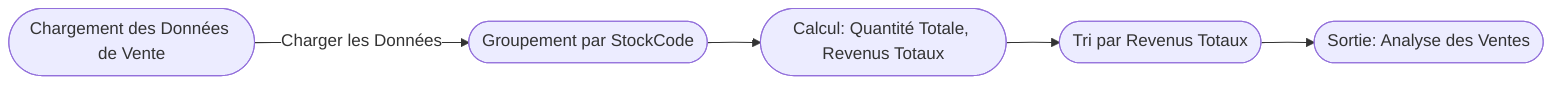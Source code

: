 %%{init: {'themeVariables': {'primaryColor': '#ffcc00', 'edgeLabelBackground':'#ffffff', 'tertiaryColor': '#ffffff', 'fontSize': 24}}}%%

flowchart LR
    A([Chargement des Données de Vente])
    B([Groupement par StockCode])
    C([Calcul: Quantité Totale, Revenus Totaux])
    D([Tri par Revenus Totaux])
    E([Sortie: Analyse des Ventes])

    A -->|Charger les Données| B --> C --> D --> E